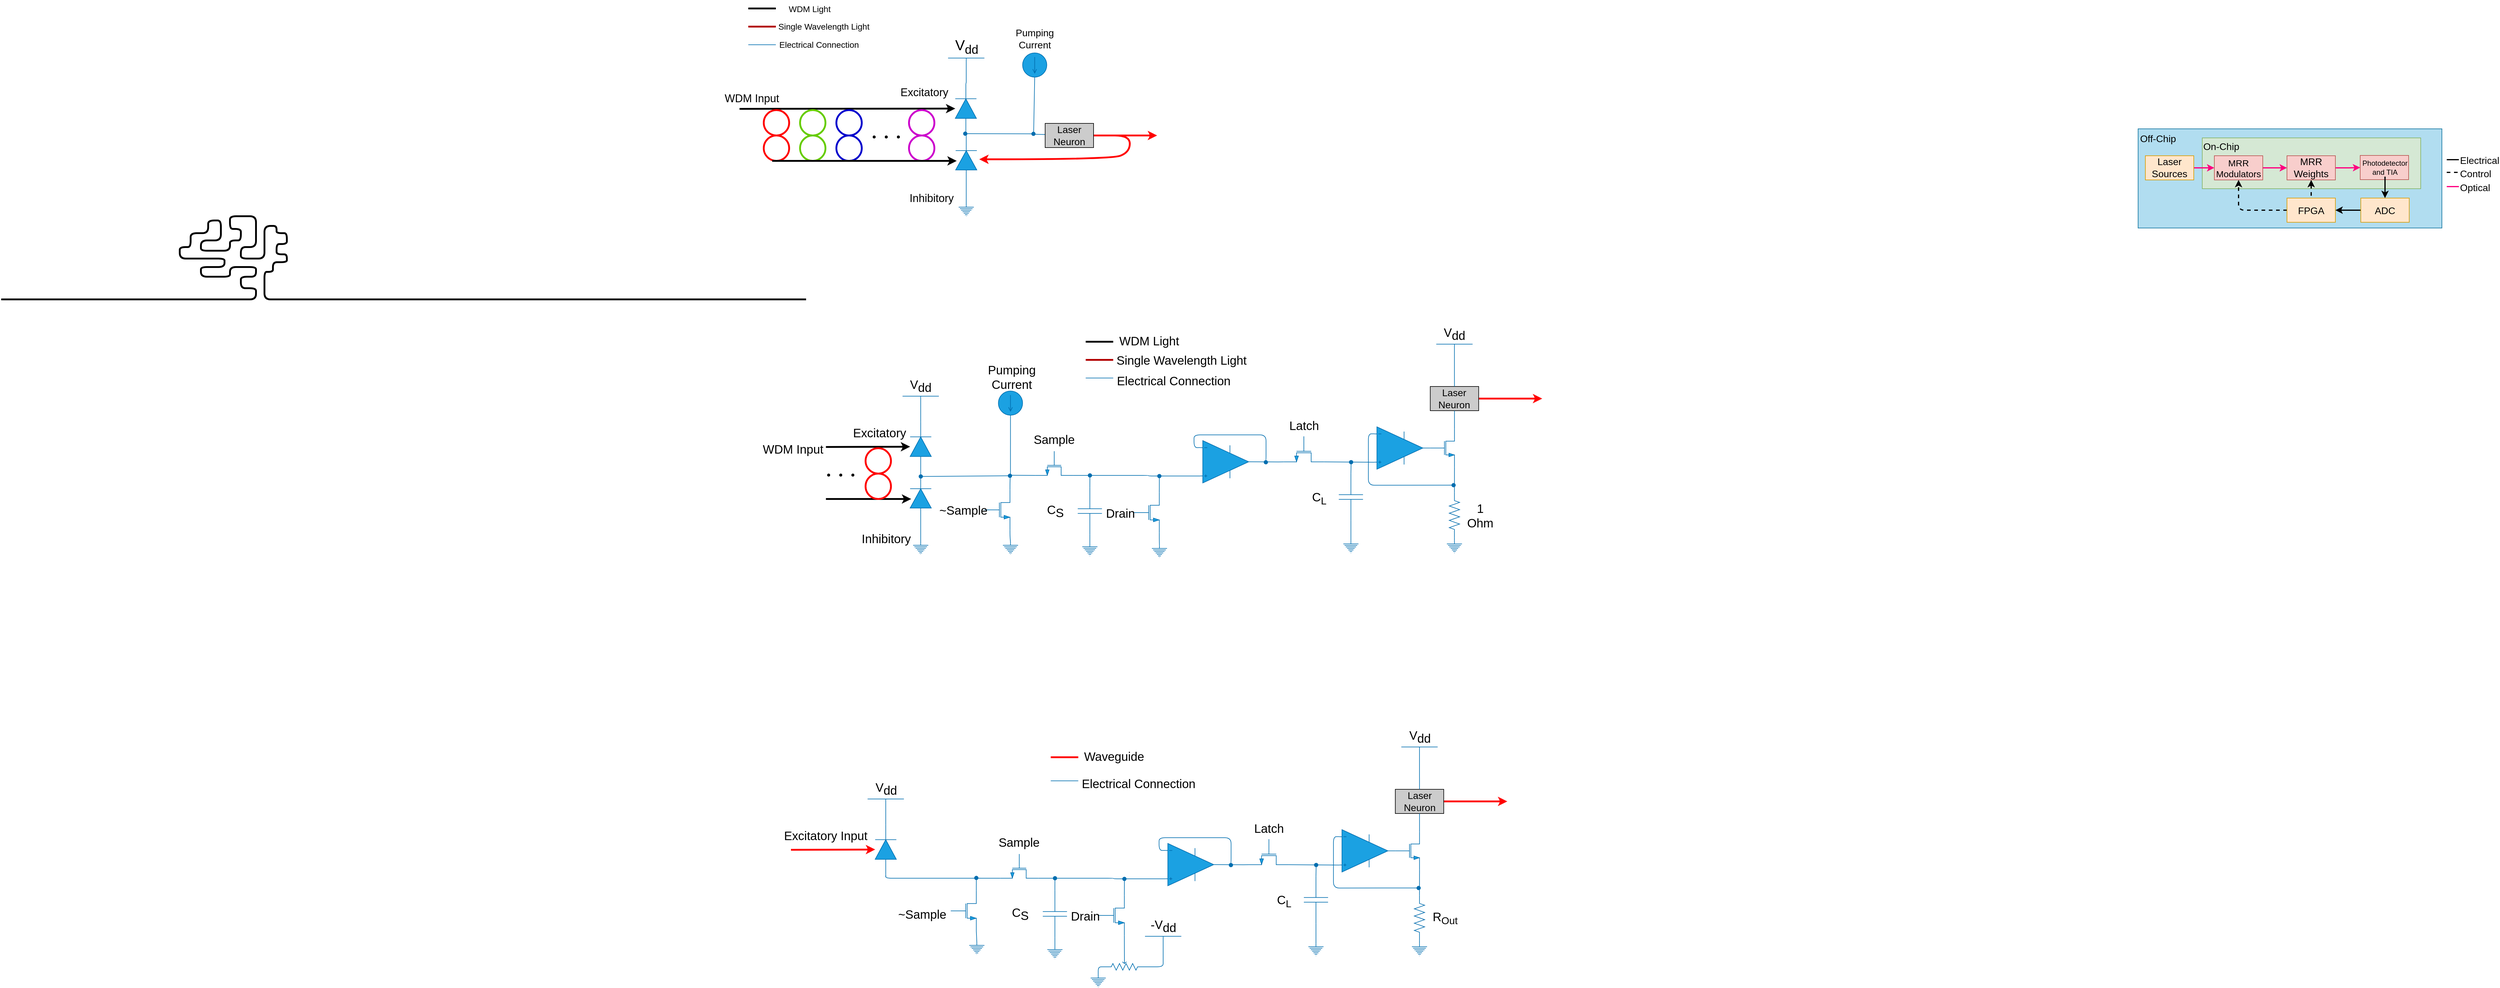<mxfile>
    <diagram id="06IbtNXLgIfeKJk-ymKH" name="Page-1">
        <mxGraphModel dx="2283" dy="391" grid="0" gridSize="10" guides="1" tooltips="1" connect="1" arrows="1" fold="1" page="0" pageScale="1" pageWidth="850" pageHeight="1100" background="#FFFFFF" math="0" shadow="0">
            <root>
                <mxCell id="0"/>
                <mxCell id="1" parent="0"/>
                <mxCell id="87" value="" style="rounded=0;whiteSpace=wrap;html=1;fillColor=#b1ddf0;strokeColor=#10739e;fontSize=16;" parent="1" vertex="1">
                    <mxGeometry x="2291" y="221" width="502" height="164" as="geometry"/>
                </mxCell>
                <mxCell id="89" value="" style="rounded=0;whiteSpace=wrap;html=1;fillColor=#d5e8d4;strokeColor=#82b366;fontSize=16;" parent="1" vertex="1">
                    <mxGeometry x="2397" y="236" width="361" height="84" as="geometry"/>
                </mxCell>
                <mxCell id="104" value="" style="rounded=0;whiteSpace=wrap;html=1;fillColor=#f8cecc;strokeColor=#b85450;fontSize=16;" parent="1" vertex="1">
                    <mxGeometry x="2658" y="265" width="80" height="40" as="geometry"/>
                </mxCell>
                <mxCell id="107" value="&lt;font style=&quot;font-size: 12px;&quot;&gt;Photodetector and TIA&lt;/font&gt;" style="text;html=1;strokeColor=none;fillColor=none;align=center;verticalAlign=middle;whiteSpace=wrap;rounded=0;fontColor=#000000;fontSize=12;" parent="1" vertex="1">
                    <mxGeometry x="2669" y="270" width="60" height="30" as="geometry"/>
                </mxCell>
                <mxCell id="50" value="" style="pointerEvents=1;fillColor=#1ba1e2;verticalLabelPosition=bottom;shadow=0;dashed=0;align=center;html=1;verticalAlign=top;shape=mxgraph.electrical.diodes.diode;rotation=-90;fontColor=#000000;strokeColor=#006EAF;" parent="1" vertex="1">
                    <mxGeometry x="314.62" y="255.5" width="80" height="35" as="geometry"/>
                </mxCell>
                <mxCell id="51" style="edgeStyle=none;html=1;startArrow=classic;startFill=1;endArrow=none;endFill=0;strokeWidth=3;fontColor=#000000;strokeColor=#000000;" parent="1" source="53" edge="1">
                    <mxGeometry relative="1" as="geometry">
                        <mxPoint x="-20" y="188" as="targetPoint"/>
                    </mxGeometry>
                </mxCell>
                <mxCell id="52" style="edgeStyle=none;curved=1;html=1;exitX=0;exitY=0.5;exitDx=0;exitDy=0;exitPerimeter=0;entryX=1;entryY=0.5;entryDx=0;entryDy=0;entryPerimeter=0;startArrow=none;startFill=0;endArrow=none;endFill=0;strokeWidth=1;fillColor=#1ba1e2;strokeColor=#006EAF;fontColor=#000000;" parent="1" source="53" target="50" edge="1">
                    <mxGeometry relative="1" as="geometry"/>
                </mxCell>
                <mxCell id="53" value="" style="pointerEvents=1;fillColor=#1BA1E2;verticalLabelPosition=bottom;shadow=0;dashed=0;align=center;html=1;verticalAlign=top;shape=mxgraph.electrical.diodes.diode;rotation=-90;fontColor=#000000;strokeColor=#006EAF;" parent="1" vertex="1">
                    <mxGeometry x="313.37" y="170" width="81.25" height="35" as="geometry"/>
                </mxCell>
                <mxCell id="54" value="" style="ellipse;whiteSpace=wrap;html=1;aspect=fixed;strokeColor=#FF0000;strokeWidth=3;fontColor=#000000;fillColor=#FFFFFF;" parent="1" vertex="1">
                    <mxGeometry x="20" y="190" width="42" height="42" as="geometry"/>
                </mxCell>
                <mxCell id="55" value="" style="ellipse;whiteSpace=wrap;html=1;aspect=fixed;strokeColor=#FF0000;strokeWidth=3;fontColor=#000000;fillColor=#FFFFFF;" parent="1" vertex="1">
                    <mxGeometry x="20" y="232" width="42" height="42" as="geometry"/>
                </mxCell>
                <mxCell id="56" value="" style="ellipse;whiteSpace=wrap;html=1;aspect=fixed;strokeColor=#66CC00;strokeWidth=3;fontColor=#000000;fillColor=#FFFFFF;" parent="1" vertex="1">
                    <mxGeometry x="80" y="190" width="42" height="42" as="geometry"/>
                </mxCell>
                <mxCell id="57" value="" style="ellipse;whiteSpace=wrap;html=1;aspect=fixed;strokeColor=#66CC00;strokeWidth=3;fontColor=#000000;fillColor=#FFFFFF;" parent="1" vertex="1">
                    <mxGeometry x="80" y="232" width="42" height="42" as="geometry"/>
                </mxCell>
                <mxCell id="58" value="" style="ellipse;whiteSpace=wrap;html=1;aspect=fixed;strokeColor=#0000CC;strokeWidth=3;fontColor=#000000;fillColor=#FFFFFF;" parent="1" vertex="1">
                    <mxGeometry x="140" y="190" width="42" height="42" as="geometry"/>
                </mxCell>
                <mxCell id="59" value="" style="ellipse;whiteSpace=wrap;html=1;aspect=fixed;strokeColor=#0000CC;strokeWidth=3;fontColor=#000000;fillColor=#FFFFFF;" parent="1" vertex="1">
                    <mxGeometry x="140" y="232" width="42" height="42" as="geometry"/>
                </mxCell>
                <mxCell id="60" value="" style="ellipse;whiteSpace=wrap;html=1;aspect=fixed;strokeColor=#CC00CC;strokeWidth=3;fontColor=#000000;fillColor=#FFFFFF;" parent="1" vertex="1">
                    <mxGeometry x="260" y="190" width="42" height="42" as="geometry"/>
                </mxCell>
                <mxCell id="61" value="" style="ellipse;whiteSpace=wrap;html=1;aspect=fixed;strokeColor=#CC00CC;strokeWidth=3;fontColor=#000000;fillColor=#FFFFFF;" parent="1" vertex="1">
                    <mxGeometry x="260" y="232" width="42" height="42" as="geometry"/>
                </mxCell>
                <mxCell id="62" value="" style="ellipse;whiteSpace=wrap;html=1;aspect=fixed;strokeColor=none;strokeWidth=3;fillColor=#000000;fontColor=#000000;" parent="1" vertex="1">
                    <mxGeometry x="200" y="232" width="5" height="5" as="geometry"/>
                </mxCell>
                <mxCell id="63" value="" style="ellipse;whiteSpace=wrap;html=1;aspect=fixed;strokeColor=none;strokeWidth=3;fillColor=#000000;fontColor=#000000;" parent="1" vertex="1">
                    <mxGeometry x="220" y="232" width="5" height="5" as="geometry"/>
                </mxCell>
                <mxCell id="64" value="" style="ellipse;whiteSpace=wrap;html=1;aspect=fixed;strokeColor=none;strokeWidth=3;fillColor=#000000;fontColor=#000000;" parent="1" vertex="1">
                    <mxGeometry x="240" y="232" width="5" height="5" as="geometry"/>
                </mxCell>
                <mxCell id="65" style="edgeStyle=none;curved=1;html=1;exitX=0.5;exitY=0;exitDx=0;exitDy=0;exitPerimeter=0;entryX=1;entryY=0.5;entryDx=0;entryDy=0;entryPerimeter=0;startArrow=none;startFill=0;endArrow=none;endFill=0;strokeWidth=1;fillColor=#1ba1e2;strokeColor=#006EAF;fontColor=#000000;" parent="1" source="66" target="53" edge="1">
                    <mxGeometry relative="1" as="geometry"/>
                </mxCell>
                <mxCell id="66" value="V&lt;sub&gt;dd&lt;/sub&gt;" style="verticalLabelPosition=top;verticalAlign=bottom;shape=mxgraph.electrical.signal_sources.vdd;shadow=0;dashed=0;align=center;strokeWidth=1;fontSize=24;html=1;flipV=1;fillColor=#1ba1e2;fontColor=#000000;strokeColor=#006EAF;" parent="1" vertex="1">
                    <mxGeometry x="324.62" y="104" width="60" height="40" as="geometry"/>
                </mxCell>
                <mxCell id="67" style="edgeStyle=none;curved=1;html=1;exitX=0.5;exitY=0;exitDx=0;exitDy=0;exitPerimeter=0;entryX=0;entryY=0.5;entryDx=0;entryDy=0;entryPerimeter=0;startArrow=none;startFill=0;endArrow=none;endFill=0;strokeWidth=1;fillColor=#1ba1e2;strokeColor=#006EAF;fontColor=#000000;" parent="1" source="68" target="50" edge="1">
                    <mxGeometry relative="1" as="geometry"/>
                </mxCell>
                <mxCell id="68" value="" style="pointerEvents=1;verticalLabelPosition=bottom;shadow=0;dashed=0;align=center;html=1;verticalAlign=top;shape=mxgraph.electrical.signal_sources.protective_earth;strokeColor=#006EAF;strokeWidth=1;fillColor=#1ba1e2;fontColor=#000000;" parent="1" vertex="1">
                    <mxGeometry x="342.12" y="345.5" width="25" height="20" as="geometry"/>
                </mxCell>
                <mxCell id="69" style="edgeStyle=none;curved=1;html=1;exitX=0.5;exitY=1;exitDx=0;exitDy=0;exitPerimeter=0;entryX=1.003;entryY=-4.4;entryDx=0;entryDy=0;entryPerimeter=0;fontSize=16;startArrow=none;startFill=0;endArrow=none;endFill=0;strokeWidth=1;fillColor=#1ba1e2;strokeColor=#006EAF;fontColor=#000000;" parent="1" source="70" target="74" edge="1">
                    <mxGeometry relative="1" as="geometry"/>
                </mxCell>
                <mxCell id="70" value="" style="pointerEvents=1;verticalLabelPosition=bottom;shadow=0;dashed=0;align=center;html=1;verticalAlign=top;shape=mxgraph.electrical.signal_sources.source;aspect=fixed;points=[[0.5,0,0],[1,0.5,0],[0.5,1,0],[0,0.5,0]];elSignalType=dc2;strokeColor=#006EAF;strokeWidth=1;fillColor=#1ba1e2;fontColor=#000000;" parent="1" vertex="1">
                    <mxGeometry x="447.74" y="95.5" width="40" height="40" as="geometry"/>
                </mxCell>
                <mxCell id="71" style="edgeStyle=none;curved=1;html=1;startArrow=none;startFill=0;endArrow=classic;endFill=1;strokeWidth=3;fillColor=#e51400;strokeColor=#FF0000;fontColor=#000000;" parent="1" source="73" edge="1">
                    <mxGeometry relative="1" as="geometry">
                        <mxPoint x="670" y="232.0" as="targetPoint"/>
                        <Array as="points"/>
                    </mxGeometry>
                </mxCell>
                <mxCell id="72" style="edgeStyle=none;curved=1;html=1;exitX=-0.002;exitY=0.46;exitDx=0;exitDy=0;fontSize=16;startArrow=none;startFill=0;endArrow=none;endFill=0;strokeWidth=1;exitPerimeter=0;fillColor=#1ba1e2;strokeColor=#006EAF;fontColor=#000000;" parent="1" source="73" edge="1">
                    <mxGeometry relative="1" as="geometry">
                        <mxPoint x="465" y="230" as="targetPoint"/>
                    </mxGeometry>
                </mxCell>
                <mxCell id="73" value="&lt;font style=&quot;font-size: 16px&quot;&gt;Laser Neuron&lt;/font&gt;" style="rounded=0;whiteSpace=wrap;html=1;strokeColor=#000000;strokeWidth=1;fillColor=#CCCCCC;fontColor=#000000;" parent="1" vertex="1">
                    <mxGeometry x="485" y="212" width="80" height="40" as="geometry"/>
                </mxCell>
                <mxCell id="74" value="" style="endArrow=oval;html=1;strokeWidth=1;curved=1;entryX=-0.4;entryY=0.803;entryDx=0;entryDy=0;entryPerimeter=0;fillColor=#1ba1e2;strokeColor=#006EAF;startArrow=oval;startFill=1;endFill=1;fontColor=#000000;" parent="1" edge="1">
                    <mxGeometry width="50" height="50" relative="1" as="geometry">
                        <mxPoint x="353" y="229.0" as="sourcePoint"/>
                        <mxPoint x="465.667" y="229.3" as="targetPoint"/>
                    </mxGeometry>
                </mxCell>
                <mxCell id="75" value="&lt;font style=&quot;font-size: 18px&quot;&gt;WDM Input&lt;/font&gt;" style="text;html=1;align=center;verticalAlign=middle;resizable=0;points=[];autosize=1;strokeColor=none;fillColor=none;fontColor=#000000;" parent="1" vertex="1">
                    <mxGeometry x="-50" y="161" width="100" height="19" as="geometry"/>
                </mxCell>
                <mxCell id="76" value="&lt;font style=&quot;font-size: 18px&quot;&gt;Excitatory&lt;/font&gt;" style="text;html=1;align=center;verticalAlign=middle;resizable=0;points=[];autosize=1;strokeColor=none;fillColor=none;fontColor=#000000;" parent="1" vertex="1">
                    <mxGeometry x="240" y="151" width="89" height="19" as="geometry"/>
                </mxCell>
                <mxCell id="77" value="&lt;font style=&quot;font-size: 18px&quot;&gt;Inhibitory&lt;/font&gt;" style="text;html=1;align=center;verticalAlign=middle;resizable=0;points=[];autosize=1;strokeColor=none;fillColor=none;fontColor=#000000;" parent="1" vertex="1">
                    <mxGeometry x="255.88" y="326" width="83" height="19" as="geometry"/>
                </mxCell>
                <mxCell id="78" value="&lt;font style=&quot;font-size: 16px&quot;&gt;Pumping Current&lt;/font&gt;" style="text;html=1;strokeColor=none;fillColor=none;align=center;verticalAlign=middle;whiteSpace=wrap;rounded=0;fontColor=#000000;" parent="1" vertex="1">
                    <mxGeometry x="437.74" y="56.5" width="60" height="30" as="geometry"/>
                </mxCell>
                <mxCell id="79" value="" style="endArrow=none;html=1;strokeWidth=3;curved=1;fontColor=#000000;strokeColor=#000000;" parent="1" edge="1">
                    <mxGeometry width="50" height="50" relative="1" as="geometry">
                        <mxPoint x="-5.5" y="22.0" as="sourcePoint"/>
                        <mxPoint x="40" y="22.0" as="targetPoint"/>
                    </mxGeometry>
                </mxCell>
                <mxCell id="80" value="" style="endArrow=none;html=1;strokeWidth=1;curved=1;fillColor=#1ba1e2;strokeColor=#006EAF;fontColor=#000000;" parent="1" edge="1">
                    <mxGeometry width="50" height="50" relative="1" as="geometry">
                        <mxPoint x="-5.5" y="82.0" as="sourcePoint"/>
                        <mxPoint x="40" y="82.0" as="targetPoint"/>
                    </mxGeometry>
                </mxCell>
                <mxCell id="81" value="" style="endArrow=none;html=1;strokeWidth=3;curved=1;fillColor=#e51400;strokeColor=#B20000;fontColor=#000000;" parent="1" edge="1">
                    <mxGeometry width="50" height="50" relative="1" as="geometry">
                        <mxPoint x="-5.5" y="52.0" as="sourcePoint"/>
                        <mxPoint x="40" y="52.0" as="targetPoint"/>
                    </mxGeometry>
                </mxCell>
                <mxCell id="82" value="&lt;font style=&quot;font-size: 14px&quot;&gt;WDM Light&lt;/font&gt;" style="text;html=1;strokeColor=none;fillColor=none;align=center;verticalAlign=middle;whiteSpace=wrap;rounded=0;fontColor=#000000;" parent="1" vertex="1">
                    <mxGeometry x="49" y="8" width="94" height="30" as="geometry"/>
                </mxCell>
                <mxCell id="83" value="&lt;font style=&quot;font-size: 14px&quot;&gt;Single Wavelength Light&lt;/font&gt;" style="text;html=1;align=center;verticalAlign=middle;resizable=0;points=[];autosize=1;strokeColor=none;fillColor=none;fontColor=#000000;" parent="1" vertex="1">
                    <mxGeometry x="39" y="43" width="160" height="18" as="geometry"/>
                </mxCell>
                <mxCell id="84" value="&lt;font style=&quot;font-size: 14px&quot;&gt;Electrical Connection&lt;/font&gt;" style="text;html=1;align=center;verticalAlign=middle;resizable=0;points=[];autosize=1;strokeColor=none;fillColor=none;fontColor=#000000;" parent="1" vertex="1">
                    <mxGeometry x="40" y="73" width="141" height="18" as="geometry"/>
                </mxCell>
                <mxCell id="85" value="" style="endArrow=classic;html=1;fontSize=16;strokeWidth=3;curved=1;entryX=0.52;entryY=1.115;entryDx=0;entryDy=0;entryPerimeter=0;exitX=0.337;exitY=-0.1;exitDx=0;exitDy=0;exitPerimeter=0;strokeColor=#FF0000;fontColor=#000000;" parent="1" source="71" target="50" edge="1">
                    <mxGeometry width="50" height="50" relative="1" as="geometry">
                        <mxPoint x="606.74" y="234.5" as="sourcePoint"/>
                        <mxPoint x="463.74" y="241.5" as="targetPoint"/>
                        <Array as="points">
                            <mxPoint x="625" y="232"/>
                            <mxPoint x="624.74" y="259.5"/>
                            <mxPoint x="593.74" y="271.5"/>
                        </Array>
                    </mxGeometry>
                </mxCell>
                <mxCell id="86" style="edgeStyle=none;html=1;startArrow=classic;startFill=1;endArrow=none;endFill=0;strokeWidth=3;fontColor=#000000;strokeColor=#000000;" parent="1" edge="1">
                    <mxGeometry relative="1" as="geometry">
                        <mxPoint x="34" y="274.0" as="targetPoint"/>
                        <mxPoint x="338.885" y="274.003" as="sourcePoint"/>
                    </mxGeometry>
                </mxCell>
                <mxCell id="88" value="Off-Chip" style="text;html=1;align=center;verticalAlign=middle;whiteSpace=wrap;rounded=0;fontColor=#000000;fontSize=16;" parent="1" vertex="1">
                    <mxGeometry x="2291" y="222" width="66" height="30" as="geometry"/>
                </mxCell>
                <mxCell id="90" value="On-Chip" style="text;html=1;strokeColor=none;fillColor=none;align=center;verticalAlign=middle;whiteSpace=wrap;rounded=0;fontColor=#000000;fontSize=16;" parent="1" vertex="1">
                    <mxGeometry x="2397" y="235" width="63" height="30" as="geometry"/>
                </mxCell>
                <mxCell id="111" style="edgeStyle=orthogonalEdgeStyle;html=1;exitX=1;exitY=0.5;exitDx=0;exitDy=0;entryX=0;entryY=0.5;entryDx=0;entryDy=0;fontSize=16;fontColor=#000000;strokeColor=#FF0080;strokeWidth=2;" parent="1" source="91" target="101" edge="1">
                    <mxGeometry relative="1" as="geometry"/>
                </mxCell>
                <mxCell id="91" value="" style="rounded=0;whiteSpace=wrap;html=1;fillColor=#ffe6cc;strokeColor=#d79b00;fontSize=16;" parent="1" vertex="1">
                    <mxGeometry x="2303" y="265.5" width="80" height="40" as="geometry"/>
                </mxCell>
                <mxCell id="92" value="Laser Sources" style="text;html=1;strokeColor=none;fillColor=none;align=center;verticalAlign=middle;whiteSpace=wrap;rounded=0;fontColor=#000000;fontSize=16;" parent="1" vertex="1">
                    <mxGeometry x="2313" y="265.5" width="60" height="39" as="geometry"/>
                </mxCell>
                <mxCell id="109" style="edgeStyle=orthogonalEdgeStyle;html=1;exitX=0;exitY=0.5;exitDx=0;exitDy=0;dashed=1;fontSize=16;fontColor=#000000;strokeColor=#000000;strokeWidth=2;entryX=0.5;entryY=1;entryDx=0;entryDy=0;" parent="1" source="93" target="101" edge="1">
                    <mxGeometry relative="1" as="geometry">
                        <mxPoint x="2463" y="313" as="targetPoint"/>
                    </mxGeometry>
                </mxCell>
                <mxCell id="110" style="edgeStyle=orthogonalEdgeStyle;html=1;exitX=0.5;exitY=0;exitDx=0;exitDy=0;entryX=0.5;entryY=1;entryDx=0;entryDy=0;dashed=1;fontSize=16;fontColor=#000000;strokeColor=#000000;strokeWidth=2;" parent="1" source="93" target="102" edge="1">
                    <mxGeometry relative="1" as="geometry">
                        <Array as="points">
                            <mxPoint x="2577" y="342"/>
                            <mxPoint x="2577" y="342"/>
                        </Array>
                    </mxGeometry>
                </mxCell>
                <mxCell id="93" value="" style="rounded=0;whiteSpace=wrap;html=1;fillColor=#ffe6cc;strokeColor=#d79b00;fontSize=16;" parent="1" vertex="1">
                    <mxGeometry x="2537" y="335.5" width="80" height="40" as="geometry"/>
                </mxCell>
                <mxCell id="94" value="FPGA" style="text;html=1;strokeColor=none;fillColor=none;align=center;verticalAlign=middle;whiteSpace=wrap;rounded=0;fontColor=#000000;fontSize=16;" parent="1" vertex="1">
                    <mxGeometry x="2547" y="340.5" width="60" height="30" as="geometry"/>
                </mxCell>
                <mxCell id="117" style="edgeStyle=orthogonalEdgeStyle;html=1;exitX=0;exitY=0.5;exitDx=0;exitDy=0;entryX=1;entryY=0.5;entryDx=0;entryDy=0;fontSize=16;fontColor=#000000;strokeColor=#000000;strokeWidth=2;" parent="1" source="95" target="93" edge="1">
                    <mxGeometry relative="1" as="geometry"/>
                </mxCell>
                <mxCell id="95" value="" style="rounded=0;whiteSpace=wrap;html=1;fillColor=#ffe6cc;strokeColor=#d79b00;fontSize=16;" parent="1" vertex="1">
                    <mxGeometry x="2659" y="335.5" width="80" height="40" as="geometry"/>
                </mxCell>
                <mxCell id="99" value="ADC" style="text;html=1;strokeColor=none;fillColor=none;align=center;verticalAlign=middle;whiteSpace=wrap;rounded=0;fontColor=#000000;fontSize=16;" parent="1" vertex="1">
                    <mxGeometry x="2669" y="340.5" width="60" height="30" as="geometry"/>
                </mxCell>
                <mxCell id="113" style="edgeStyle=orthogonalEdgeStyle;html=1;exitX=1;exitY=0.5;exitDx=0;exitDy=0;entryX=0;entryY=0.5;entryDx=0;entryDy=0;fontSize=16;fontColor=#000000;strokeColor=#FF0080;strokeWidth=2;" parent="1" source="101" target="102" edge="1">
                    <mxGeometry relative="1" as="geometry"/>
                </mxCell>
                <mxCell id="101" value="" style="rounded=0;whiteSpace=wrap;html=1;fillColor=#f8cecc;strokeColor=#b85450;fontSize=16;" parent="1" vertex="1">
                    <mxGeometry x="2417" y="265.5" width="80" height="40" as="geometry"/>
                </mxCell>
                <mxCell id="114" style="edgeStyle=orthogonalEdgeStyle;html=1;exitX=1;exitY=0.5;exitDx=0;exitDy=0;entryX=0;entryY=0.5;entryDx=0;entryDy=0;fontSize=16;fontColor=#000000;strokeColor=#FF0080;strokeWidth=2;" parent="1" source="102" target="104" edge="1">
                    <mxGeometry relative="1" as="geometry"/>
                </mxCell>
                <mxCell id="102" value="" style="rounded=0;whiteSpace=wrap;html=1;fillColor=#f8cecc;strokeColor=#b85450;fontSize=16;" parent="1" vertex="1">
                    <mxGeometry x="2537" y="265.5" width="80" height="40" as="geometry"/>
                </mxCell>
                <mxCell id="115" style="edgeStyle=orthogonalEdgeStyle;html=1;exitX=0.5;exitY=1;exitDx=0;exitDy=0;entryX=0.5;entryY=0;entryDx=0;entryDy=0;fontSize=16;fontColor=#000000;strokeColor=#000000;strokeWidth=2;" parent="1" source="107" target="95" edge="1">
                    <mxGeometry relative="1" as="geometry"/>
                </mxCell>
                <mxCell id="105" value="MRR Modulators" style="text;html=1;strokeColor=none;fillColor=none;align=center;verticalAlign=middle;whiteSpace=wrap;rounded=0;fontColor=#000000;fontSize=15;" parent="1" vertex="1">
                    <mxGeometry x="2427" y="270.5" width="60" height="30" as="geometry"/>
                </mxCell>
                <mxCell id="106" value="MRR Weights" style="text;html=1;strokeColor=none;fillColor=none;align=center;verticalAlign=middle;whiteSpace=wrap;rounded=0;fontColor=#000000;fontSize=16;" parent="1" vertex="1">
                    <mxGeometry x="2547" y="270" width="60" height="30" as="geometry"/>
                </mxCell>
                <mxCell id="118" value="" style="endArrow=none;html=1;fontSize=16;fontColor=#000000;strokeColor=#000000;strokeWidth=2;" parent="1" edge="1">
                    <mxGeometry width="50" height="50" relative="1" as="geometry">
                        <mxPoint x="2801" y="272" as="sourcePoint"/>
                        <mxPoint x="2821" y="272" as="targetPoint"/>
                    </mxGeometry>
                </mxCell>
                <mxCell id="119" value="" style="endArrow=none;html=1;fontSize=16;fontColor=#000000;strokeColor=#000000;strokeWidth=2;dashed=1;" parent="1" edge="1">
                    <mxGeometry width="50" height="50" relative="1" as="geometry">
                        <mxPoint x="2801" y="293" as="sourcePoint"/>
                        <mxPoint x="2821" y="293" as="targetPoint"/>
                        <Array as="points">
                            <mxPoint x="2811" y="293"/>
                        </Array>
                    </mxGeometry>
                </mxCell>
                <mxCell id="120" value="" style="endArrow=none;html=1;fontSize=16;fontColor=#000000;strokeColor=#FF0080;strokeWidth=2;" parent="1" edge="1">
                    <mxGeometry width="50" height="50" relative="1" as="geometry">
                        <mxPoint x="2801" y="316.5" as="sourcePoint"/>
                        <mxPoint x="2821" y="316.5" as="targetPoint"/>
                    </mxGeometry>
                </mxCell>
                <mxCell id="121" value="Electrical" style="text;html=1;strokeColor=none;fillColor=none;align=left;verticalAlign=middle;whiteSpace=wrap;rounded=0;fontSize=16;fontColor=#000000;" parent="1" vertex="1">
                    <mxGeometry x="2821" y="267" width="60" height="12" as="geometry"/>
                </mxCell>
                <mxCell id="122" value="Control" style="text;html=1;strokeColor=none;fillColor=none;align=left;verticalAlign=middle;whiteSpace=wrap;rounded=0;fontSize=16;fontColor=#000000;" parent="1" vertex="1">
                    <mxGeometry x="2821" y="287" width="60" height="15" as="geometry"/>
                </mxCell>
                <mxCell id="123" value="Optical" style="text;html=1;strokeColor=none;fillColor=none;align=left;verticalAlign=middle;whiteSpace=wrap;rounded=0;fontSize=16;fontColor=#000000;" parent="1" vertex="1">
                    <mxGeometry x="2821" y="310" width="60" height="16" as="geometry"/>
                </mxCell>
                <mxCell id="184" style="edgeStyle=orthogonalEdgeStyle;html=1;exitX=0;exitY=0.835;exitDx=0;exitDy=0;exitPerimeter=0;entryX=1;entryY=0;entryDx=0;entryDy=0;entryPerimeter=0;fontSize=20;fontColor=#000000;endArrow=none;endFill=0;strokeColor=#006EAF;strokeWidth=1;" parent="1" source="124" target="167" edge="1">
                    <mxGeometry relative="1" as="geometry">
                        <Array as="points">
                            <mxPoint x="656" y="794"/>
                        </Array>
                    </mxGeometry>
                </mxCell>
                <mxCell id="200" style="edgeStyle=orthogonalEdgeStyle;html=1;exitX=0;exitY=0.165;exitDx=0;exitDy=0;exitPerimeter=0;entryX=0.489;entryY=1.575;entryDx=0;entryDy=0;entryPerimeter=0;fontSize=20;fontColor=#000000;endArrow=oval;endFill=1;strokeColor=#006EAF;strokeWidth=1;" parent="1" source="124" target="181" edge="1">
                    <mxGeometry relative="1" as="geometry">
                        <Array as="points">
                            <mxPoint x="731" y="748"/>
                            <mxPoint x="731" y="727"/>
                            <mxPoint x="850" y="727"/>
                            <mxPoint x="850" y="770"/>
                            <mxPoint x="849" y="770"/>
                            <mxPoint x="849" y="775"/>
                            <mxPoint x="850" y="775"/>
                        </Array>
                    </mxGeometry>
                </mxCell>
                <mxCell id="124" value="" style="verticalLabelPosition=bottom;shadow=0;dashed=0;align=center;html=1;verticalAlign=top;shape=mxgraph.electrical.abstract.operational_amp_1;fontSize=20;fontColor=#000000;fillColor=#1BA1E2;strokeColor=#006EAF;" parent="1" vertex="1">
                    <mxGeometry x="741.37" y="736.5" width="80" height="70" as="geometry"/>
                </mxCell>
                <mxCell id="125" value="" style="pointerEvents=1;fillColor=#1ba1e2;verticalLabelPosition=bottom;shadow=0;dashed=0;align=center;html=1;verticalAlign=top;shape=mxgraph.electrical.diodes.diode;rotation=-90;fontColor=#000000;strokeColor=#006EAF;fontSize=20;" parent="1" vertex="1">
                    <mxGeometry x="239.37" y="814.5" width="80" height="35" as="geometry"/>
                </mxCell>
                <mxCell id="126" style="edgeStyle=none;html=1;startArrow=classic;startFill=1;endArrow=none;endFill=0;strokeWidth=3;fontColor=#000000;strokeColor=#000000;fontSize=20;" parent="1" source="128" edge="1">
                    <mxGeometry relative="1" as="geometry">
                        <mxPoint x="122.75" y="747" as="targetPoint"/>
                    </mxGeometry>
                </mxCell>
                <mxCell id="127" style="edgeStyle=none;curved=1;html=1;exitX=0;exitY=0.5;exitDx=0;exitDy=0;exitPerimeter=0;entryX=1;entryY=0.5;entryDx=0;entryDy=0;entryPerimeter=0;startArrow=none;startFill=0;endArrow=none;endFill=0;strokeWidth=1;fillColor=#1ba1e2;strokeColor=#006EAF;fontColor=#000000;fontSize=20;" parent="1" source="128" target="125" edge="1">
                    <mxGeometry relative="1" as="geometry"/>
                </mxCell>
                <mxCell id="128" value="" style="pointerEvents=1;fillColor=#1BA1E2;verticalLabelPosition=bottom;shadow=0;dashed=0;align=center;html=1;verticalAlign=top;shape=mxgraph.electrical.diodes.diode;rotation=-90;fontColor=#000000;strokeColor=#006EAF;fontSize=20;" parent="1" vertex="1">
                    <mxGeometry x="238.75" y="729" width="81.25" height="35" as="geometry"/>
                </mxCell>
                <mxCell id="137" value="" style="ellipse;whiteSpace=wrap;html=1;aspect=fixed;strokeColor=none;strokeWidth=3;fillColor=#000000;fontColor=#000000;fontSize=20;" parent="1" vertex="1">
                    <mxGeometry x="124.75" y="791" width="5" height="5" as="geometry"/>
                </mxCell>
                <mxCell id="138" value="" style="ellipse;whiteSpace=wrap;html=1;aspect=fixed;strokeColor=none;strokeWidth=3;fillColor=#000000;fontColor=#000000;fontSize=20;" parent="1" vertex="1">
                    <mxGeometry x="144.75" y="791" width="5" height="5" as="geometry"/>
                </mxCell>
                <mxCell id="139" value="" style="ellipse;whiteSpace=wrap;html=1;aspect=fixed;strokeColor=none;strokeWidth=3;fillColor=#000000;fontColor=#000000;fontSize=20;" parent="1" vertex="1">
                    <mxGeometry x="164.75" y="791" width="5" height="5" as="geometry"/>
                </mxCell>
                <mxCell id="140" style="edgeStyle=none;curved=1;html=1;exitX=0.5;exitY=0;exitDx=0;exitDy=0;exitPerimeter=0;entryX=1;entryY=0.5;entryDx=0;entryDy=0;entryPerimeter=0;startArrow=none;startFill=0;endArrow=none;endFill=0;strokeWidth=1;fillColor=#1ba1e2;strokeColor=#006EAF;fontColor=#000000;fontSize=20;" parent="1" source="141" target="128" edge="1">
                    <mxGeometry relative="1" as="geometry"/>
                </mxCell>
                <mxCell id="141" value="V&lt;sub style=&quot;font-size: 20px;&quot;&gt;dd&lt;/sub&gt;" style="verticalLabelPosition=top;verticalAlign=bottom;shape=mxgraph.electrical.signal_sources.vdd;shadow=0;dashed=0;align=center;strokeWidth=1;fontSize=20;html=1;flipV=1;fillColor=#1ba1e2;fontColor=#000000;strokeColor=#006EAF;" parent="1" vertex="1">
                    <mxGeometry x="249.37" y="663" width="60" height="40" as="geometry"/>
                </mxCell>
                <mxCell id="142" style="edgeStyle=none;curved=1;html=1;exitX=0.5;exitY=0;exitDx=0;exitDy=0;exitPerimeter=0;entryX=0;entryY=0.5;entryDx=0;entryDy=0;entryPerimeter=0;startArrow=none;startFill=0;endArrow=none;endFill=0;strokeWidth=1;fillColor=#1ba1e2;strokeColor=#006EAF;fontColor=#000000;fontSize=20;" parent="1" source="143" target="125" edge="1">
                    <mxGeometry relative="1" as="geometry"/>
                </mxCell>
                <mxCell id="143" value="" style="pointerEvents=1;verticalLabelPosition=bottom;shadow=0;dashed=0;align=center;html=1;verticalAlign=top;shape=mxgraph.electrical.signal_sources.protective_earth;strokeColor=#006EAF;strokeWidth=1;fillColor=#1ba1e2;fontColor=#000000;fontSize=20;" parent="1" vertex="1">
                    <mxGeometry x="266.87" y="904.5" width="25" height="20" as="geometry"/>
                </mxCell>
                <mxCell id="144" style="edgeStyle=none;curved=1;html=1;exitX=0.5;exitY=1;exitDx=0;exitDy=0;exitPerimeter=0;entryX=0.061;entryY=-1.98;entryDx=0;entryDy=0;entryPerimeter=0;fontSize=20;startArrow=none;startFill=0;endArrow=none;endFill=0;strokeWidth=1;fillColor=#1ba1e2;strokeColor=#006EAF;fontColor=#000000;" parent="1" source="145" target="186" edge="1">
                    <mxGeometry relative="1" as="geometry"/>
                </mxCell>
                <mxCell id="145" value="" style="pointerEvents=1;verticalLabelPosition=bottom;shadow=0;dashed=0;align=center;html=1;verticalAlign=top;shape=mxgraph.electrical.signal_sources.source;aspect=fixed;points=[[0.5,0,0],[1,0.5,0],[0.5,1,0],[0,0.5,0]];elSignalType=dc2;strokeColor=#006EAF;strokeWidth=1;fillColor=#1ba1e2;fontColor=#000000;fontSize=20;" parent="1" vertex="1">
                    <mxGeometry x="407.74" y="654.5" width="40" height="40" as="geometry"/>
                </mxCell>
                <mxCell id="146" style="edgeStyle=none;curved=1;html=1;startArrow=none;startFill=0;endArrow=classic;endFill=1;strokeWidth=3;fillColor=#e51400;strokeColor=#FF0000;fontColor=#000000;fontSize=20;" parent="1" source="148" edge="1">
                    <mxGeometry relative="1" as="geometry">
                        <mxPoint x="1306.37" y="667.0" as="targetPoint"/>
                        <Array as="points"/>
                    </mxGeometry>
                </mxCell>
                <mxCell id="148" value="&lt;font style=&quot;font-size: 16px;&quot;&gt;Laser Neuron&lt;/font&gt;" style="rounded=0;whiteSpace=wrap;html=1;strokeColor=#000000;strokeWidth=1;fillColor=#CCCCCC;fontColor=#000000;fontSize=16;" parent="1" vertex="1">
                    <mxGeometry x="1121.37" y="647" width="80" height="40" as="geometry"/>
                </mxCell>
                <mxCell id="149" value="" style="endArrow=oval;html=1;strokeWidth=1;curved=1;entryX=1.016;entryY=1.663;entryDx=0;entryDy=0;entryPerimeter=0;fillColor=#1ba1e2;strokeColor=#006EAF;startArrow=oval;startFill=1;endFill=1;fontColor=#000000;exitX=0.953;exitY=0.504;exitDx=0;exitDy=0;exitPerimeter=0;fontSize=20;" parent="1" source="125" target="167" edge="1">
                    <mxGeometry width="50" height="50" relative="1" as="geometry">
                        <mxPoint x="315" y="788.0" as="sourcePoint"/>
                        <mxPoint x="427.667" y="788.3" as="targetPoint"/>
                    </mxGeometry>
                </mxCell>
                <mxCell id="150" value="&lt;font style=&quot;font-size: 20px;&quot;&gt;WDM Input&lt;/font&gt;" style="text;html=1;align=center;verticalAlign=middle;resizable=0;points=[];autosize=1;strokeColor=none;fillColor=none;fontColor=#000000;fontSize=20;" parent="1" vertex="1">
                    <mxGeometry x="12.75" y="736" width="110" height="28" as="geometry"/>
                </mxCell>
                <mxCell id="151" value="&lt;font style=&quot;font-size: 20px;&quot;&gt;Excitatory&lt;/font&gt;" style="text;html=1;align=center;verticalAlign=middle;resizable=0;points=[];autosize=1;strokeColor=none;fillColor=none;fontColor=#000000;fontSize=20;" parent="1" vertex="1">
                    <mxGeometry x="161.75" y="709" width="98" height="28" as="geometry"/>
                </mxCell>
                <mxCell id="152" value="&lt;font style=&quot;font-size: 20px;&quot;&gt;Inhibitory&lt;/font&gt;" style="text;html=1;align=center;verticalAlign=middle;resizable=0;points=[];autosize=1;strokeColor=none;fillColor=none;fontColor=#000000;fontSize=20;" parent="1" vertex="1">
                    <mxGeometry x="176.63" y="884" width="91" height="28" as="geometry"/>
                </mxCell>
                <mxCell id="153" value="&lt;font style=&quot;font-size: 20px;&quot;&gt;Pumping Current&lt;/font&gt;" style="text;html=1;strokeColor=none;fillColor=none;align=center;verticalAlign=middle;whiteSpace=wrap;rounded=0;fontColor=#000000;fontSize=20;" parent="1" vertex="1">
                    <mxGeometry x="399.74" y="615.5" width="60" height="30" as="geometry"/>
                </mxCell>
                <mxCell id="154" value="" style="endArrow=none;html=1;strokeWidth=3;curved=1;fontColor=#000000;strokeColor=#000000;fontSize=20;" parent="1" edge="1">
                    <mxGeometry width="50" height="50" relative="1" as="geometry">
                        <mxPoint x="552" y="573.0" as="sourcePoint"/>
                        <mxPoint x="597.5" y="573.0" as="targetPoint"/>
                    </mxGeometry>
                </mxCell>
                <mxCell id="155" value="" style="endArrow=none;html=1;strokeWidth=1;curved=1;fillColor=#1ba1e2;strokeColor=#006EAF;fontColor=#000000;fontSize=20;" parent="1" edge="1">
                    <mxGeometry width="50" height="50" relative="1" as="geometry">
                        <mxPoint x="552" y="633.0" as="sourcePoint"/>
                        <mxPoint x="597.5" y="633.0" as="targetPoint"/>
                    </mxGeometry>
                </mxCell>
                <mxCell id="156" value="" style="endArrow=none;html=1;strokeWidth=3;curved=1;fillColor=#e51400;strokeColor=#B20000;fontColor=#000000;fontSize=20;" parent="1" edge="1">
                    <mxGeometry width="50" height="50" relative="1" as="geometry">
                        <mxPoint x="552" y="603.0" as="sourcePoint"/>
                        <mxPoint x="597.5" y="603.0" as="targetPoint"/>
                    </mxGeometry>
                </mxCell>
                <mxCell id="157" value="&lt;font style=&quot;font-size: 20px;&quot;&gt;WDM Light&lt;/font&gt;" style="text;html=1;strokeColor=none;fillColor=none;align=center;verticalAlign=middle;whiteSpace=wrap;rounded=0;fontColor=#000000;fontSize=20;" parent="1" vertex="1">
                    <mxGeometry x="597.74" y="556" width="118.26" height="30" as="geometry"/>
                </mxCell>
                <mxCell id="158" value="&lt;font style=&quot;font-size: 20px;&quot;&gt;Single Wavelength Light&lt;/font&gt;" style="text;html=1;align=center;verticalAlign=middle;resizable=0;points=[];autosize=1;strokeColor=none;fillColor=none;fontColor=#000000;fontSize=20;" parent="1" vertex="1">
                    <mxGeometry x="597.74" y="589" width="225" height="28" as="geometry"/>
                </mxCell>
                <mxCell id="159" value="&lt;font style=&quot;font-size: 20px;&quot;&gt;Electrical Connection&lt;/font&gt;" style="text;html=1;align=center;verticalAlign=middle;resizable=0;points=[];autosize=1;strokeColor=none;fillColor=none;fontColor=#000000;fontSize=20;" parent="1" vertex="1">
                    <mxGeometry x="597.74" y="623" width="198" height="28" as="geometry"/>
                </mxCell>
                <mxCell id="161" style="edgeStyle=none;html=1;startArrow=classic;startFill=1;endArrow=none;endFill=0;strokeWidth=3;fontColor=#000000;strokeColor=#000000;fontSize=20;" parent="1" edge="1">
                    <mxGeometry relative="1" as="geometry">
                        <mxPoint x="122.75" y="833" as="targetPoint"/>
                        <mxPoint x="263.635" y="833.003" as="sourcePoint"/>
                    </mxGeometry>
                </mxCell>
                <mxCell id="190" style="edgeStyle=orthogonalEdgeStyle;html=1;exitX=1;exitY=0.5;exitDx=0;exitDy=0;exitPerimeter=0;fontSize=20;fontColor=#000000;endArrow=oval;endFill=1;strokeColor=#006EAF;strokeWidth=1;" parent="1" source="162" edge="1">
                    <mxGeometry relative="1" as="geometry">
                        <mxPoint x="559" y="794" as="targetPoint"/>
                    </mxGeometry>
                </mxCell>
                <mxCell id="162" value="" style="pointerEvents=1;verticalLabelPosition=bottom;shadow=0;dashed=0;align=center;html=1;verticalAlign=top;shape=mxgraph.electrical.capacitors.capacitor_1;fontSize=20;fontColor=#000000;strokeColor=#006EAF;fillColor=#1BA1E2;rotation=-90;" parent="1" vertex="1">
                    <mxGeometry x="520" y="833" width="77.74" height="40" as="geometry"/>
                </mxCell>
                <mxCell id="193" style="edgeStyle=orthogonalEdgeStyle;html=1;exitX=0.5;exitY=0;exitDx=0;exitDy=0;exitPerimeter=0;entryX=0;entryY=0.5;entryDx=0;entryDy=0;entryPerimeter=0;fontSize=20;fontColor=#000000;endArrow=none;endFill=0;strokeColor=#006EAF;strokeWidth=1;" parent="1" source="163" target="162" edge="1">
                    <mxGeometry relative="1" as="geometry"/>
                </mxCell>
                <mxCell id="163" value="" style="pointerEvents=1;verticalLabelPosition=bottom;shadow=0;dashed=0;align=center;html=1;verticalAlign=top;shape=mxgraph.electrical.signal_sources.protective_earth;strokeColor=#006EAF;strokeWidth=1;fillColor=#1ba1e2;fontColor=#000000;fontSize=20;" parent="1" vertex="1">
                    <mxGeometry x="546.37" y="907" width="25" height="20" as="geometry"/>
                </mxCell>
                <mxCell id="187" style="edgeStyle=orthogonalEdgeStyle;html=1;exitX=1;exitY=0;exitDx=0;exitDy=0;exitPerimeter=0;entryX=0.052;entryY=5.22;entryDx=0;entryDy=0;entryPerimeter=0;fontSize=20;fontColor=#000000;endArrow=none;endFill=0;strokeColor=#006EAF;strokeWidth=1;" parent="1" source="166" target="186" edge="1">
                    <mxGeometry relative="1" as="geometry"/>
                </mxCell>
                <mxCell id="188" style="edgeStyle=orthogonalEdgeStyle;html=1;exitX=1;exitY=1;exitDx=0;exitDy=0;exitPerimeter=0;entryX=0.5;entryY=0;entryDx=0;entryDy=0;entryPerimeter=0;fontSize=20;fontColor=#000000;endArrow=none;endFill=0;strokeColor=#006EAF;strokeWidth=1;" parent="1" source="166" target="169" edge="1">
                    <mxGeometry relative="1" as="geometry"/>
                </mxCell>
                <mxCell id="166" value="" style="verticalLabelPosition=bottom;shadow=0;dashed=0;align=center;html=1;verticalAlign=top;shape=mxgraph.electrical.transistors.nmos;pointerEvents=1;fontSize=20;fontColor=#000000;strokeColor=#006EAF;fillColor=#1BA1E2;" parent="1" vertex="1">
                    <mxGeometry x="384.62" y="761" width="42.26" height="180" as="geometry"/>
                </mxCell>
                <mxCell id="167" value="" style="verticalLabelPosition=bottom;shadow=0;dashed=0;align=center;html=1;verticalAlign=top;shape=mxgraph.electrical.transistors.nmos;pointerEvents=1;fontSize=20;fontColor=#000000;strokeColor=#006EAF;fillColor=#1BA1E2;rotation=90;" parent="1" vertex="1">
                    <mxGeometry x="480" y="684" width="40" height="180" as="geometry"/>
                </mxCell>
                <mxCell id="192" style="edgeStyle=orthogonalEdgeStyle;html=1;exitX=1;exitY=1;exitDx=0;exitDy=0;exitPerimeter=0;entryX=0.5;entryY=0;entryDx=0;entryDy=0;entryPerimeter=0;fontSize=20;fontColor=#000000;endArrow=none;endFill=0;strokeColor=#006EAF;strokeWidth=1;" parent="1" source="168" target="170" edge="1">
                    <mxGeometry relative="1" as="geometry"/>
                </mxCell>
                <mxCell id="168" value="" style="verticalLabelPosition=bottom;shadow=0;dashed=0;align=center;html=1;verticalAlign=top;shape=mxgraph.electrical.transistors.nmos;pointerEvents=1;fontSize=20;fontColor=#000000;strokeColor=#006EAF;fillColor=#1BA1E2;" parent="1" vertex="1">
                    <mxGeometry x="631.37" y="765.5" width="42.26" height="180" as="geometry"/>
                </mxCell>
                <mxCell id="169" value="" style="pointerEvents=1;verticalLabelPosition=bottom;shadow=0;dashed=0;align=center;html=1;verticalAlign=top;shape=mxgraph.electrical.signal_sources.protective_earth;strokeColor=#006EAF;strokeWidth=1;fillColor=#1ba1e2;fontColor=#000000;fontSize=20;" parent="1" vertex="1">
                    <mxGeometry x="415.24" y="904.5" width="25" height="20" as="geometry"/>
                </mxCell>
                <mxCell id="170" value="" style="pointerEvents=1;verticalLabelPosition=bottom;shadow=0;dashed=0;align=center;html=1;verticalAlign=top;shape=mxgraph.electrical.signal_sources.protective_earth;strokeColor=#006EAF;strokeWidth=1;fillColor=#1ba1e2;fontColor=#000000;fontSize=20;" parent="1" vertex="1">
                    <mxGeometry x="661.37" y="909.75" width="25" height="20" as="geometry"/>
                </mxCell>
                <mxCell id="179" style="edgeStyle=orthogonalEdgeStyle;html=1;exitX=1;exitY=0.5;exitDx=0;exitDy=0;exitPerimeter=0;entryX=0.538;entryY=0.803;entryDx=0;entryDy=0;entryPerimeter=0;fontSize=20;fontColor=#000000;endArrow=oval;endFill=1;strokeColor=#006EAF;strokeWidth=1;" parent="1" source="171" target="178" edge="1">
                    <mxGeometry relative="1" as="geometry"/>
                </mxCell>
                <mxCell id="180" style="edgeStyle=orthogonalEdgeStyle;html=1;exitX=0;exitY=0.5;exitDx=0;exitDy=0;exitPerimeter=0;entryX=0.5;entryY=0;entryDx=0;entryDy=0;entryPerimeter=0;fontSize=20;fontColor=#000000;endArrow=none;endFill=0;strokeColor=#006EAF;strokeWidth=1;" parent="1" source="171" target="172" edge="1">
                    <mxGeometry relative="1" as="geometry"/>
                </mxCell>
                <mxCell id="171" value="" style="pointerEvents=1;verticalLabelPosition=bottom;shadow=0;dashed=0;align=center;html=1;verticalAlign=top;shape=mxgraph.electrical.capacitors.capacitor_1;fontSize=20;fontColor=#000000;strokeColor=#006EAF;fillColor=#1BA1E2;rotation=-90;" parent="1" vertex="1">
                    <mxGeometry x="951.37" y="809.75" width="77.74" height="40" as="geometry"/>
                </mxCell>
                <mxCell id="172" value="" style="pointerEvents=1;verticalLabelPosition=bottom;shadow=0;dashed=0;align=center;html=1;verticalAlign=top;shape=mxgraph.electrical.signal_sources.protective_earth;strokeColor=#006EAF;strokeWidth=1;fillColor=#1ba1e2;fontColor=#000000;fontSize=20;" parent="1" vertex="1">
                    <mxGeometry x="977.74" y="902.25" width="25" height="20" as="geometry"/>
                </mxCell>
                <mxCell id="178" style="edgeStyle=orthogonalEdgeStyle;html=1;exitX=1;exitY=0;exitDx=0;exitDy=0;exitPerimeter=0;entryX=0;entryY=0.835;entryDx=0;entryDy=0;entryPerimeter=0;fontSize=20;fontColor=#000000;endArrow=none;endFill=0;strokeColor=#006EAF;strokeWidth=1;" parent="1" source="173" target="175" edge="1">
                    <mxGeometry relative="1" as="geometry">
                        <Array as="points">
                            <mxPoint x="945.37" y="772.5"/>
                            <mxPoint x="987.37" y="772.5"/>
                        </Array>
                    </mxGeometry>
                </mxCell>
                <mxCell id="181" style="edgeStyle=orthogonalEdgeStyle;html=1;exitX=1;exitY=1;exitDx=0;exitDy=0;exitPerimeter=0;entryX=1;entryY=0.5;entryDx=0;entryDy=0;entryPerimeter=0;fontSize=20;fontColor=#000000;endArrow=none;endFill=0;strokeColor=#006EAF;strokeWidth=1;" parent="1" source="173" target="124" edge="1">
                    <mxGeometry relative="1" as="geometry">
                        <Array as="points">
                            <mxPoint x="861.37" y="771.5"/>
                            <mxPoint x="861.37" y="771.5"/>
                        </Array>
                    </mxGeometry>
                </mxCell>
                <mxCell id="173" value="" style="verticalLabelPosition=bottom;shadow=0;dashed=0;align=center;html=1;verticalAlign=top;shape=mxgraph.electrical.transistors.nmos;pointerEvents=1;fontSize=20;fontColor=#000000;strokeColor=#006EAF;fillColor=#1BA1E2;rotation=90;" parent="1" vertex="1">
                    <mxGeometry x="891.37" y="660.55" width="42.26" height="180" as="geometry"/>
                </mxCell>
                <mxCell id="177" style="html=1;exitX=1;exitY=1;exitDx=0;exitDy=0;exitPerimeter=0;entryX=1;entryY=0.5;entryDx=0;entryDy=0;entryPerimeter=0;fontSize=20;fontColor=#000000;strokeColor=#006EAF;strokeWidth=1;endArrow=none;endFill=0;" parent="1" source="174" target="176" edge="1">
                    <mxGeometry relative="1" as="geometry"/>
                </mxCell>
                <mxCell id="196" style="edgeStyle=orthogonalEdgeStyle;html=1;exitX=1;exitY=0;exitDx=0;exitDy=0;exitPerimeter=0;entryX=0.5;entryY=1;entryDx=0;entryDy=0;fontSize=20;fontColor=#000000;endArrow=none;endFill=0;strokeColor=#006EAF;strokeWidth=1;" parent="1" source="174" target="148" edge="1">
                    <mxGeometry relative="1" as="geometry"/>
                </mxCell>
                <mxCell id="174" value="" style="verticalLabelPosition=bottom;shadow=0;dashed=0;align=center;html=1;verticalAlign=top;shape=mxgraph.electrical.transistors.nmos;pointerEvents=1;fontSize=20;fontColor=#000000;strokeColor=#006EAF;fillColor=#1BA1E2;" parent="1" vertex="1">
                    <mxGeometry x="1121.37" y="696" width="40" height="105.5" as="geometry"/>
                </mxCell>
                <mxCell id="182" style="edgeStyle=orthogonalEdgeStyle;html=1;exitX=0;exitY=0.165;exitDx=0;exitDy=0;exitPerimeter=0;entryX=-2.827;entryY=0.712;entryDx=0;entryDy=0;entryPerimeter=0;fontSize=20;fontColor=#000000;endArrow=oval;endFill=1;strokeColor=#006EAF;strokeWidth=1;" parent="1" source="175" target="177" edge="1">
                    <mxGeometry relative="1" as="geometry"/>
                </mxCell>
                <mxCell id="175" value="" style="verticalLabelPosition=bottom;shadow=0;dashed=0;align=center;html=1;verticalAlign=top;shape=mxgraph.electrical.abstract.operational_amp_1;fontSize=20;fontColor=#000000;fillColor=#1BA1E2;strokeColor=#006EAF;" parent="1" vertex="1">
                    <mxGeometry x="1029.11" y="713.75" width="80" height="70" as="geometry"/>
                </mxCell>
                <mxCell id="176" value="" style="pointerEvents=1;verticalLabelPosition=bottom;shadow=0;dashed=0;align=center;html=1;verticalAlign=top;shape=mxgraph.electrical.resistors.resistor_2;fontSize=20;fontColor=#000000;strokeColor=#006EAF;fillColor=#1BA1E2;rotation=-90;" parent="1" vertex="1">
                    <mxGeometry x="1124.12" y="851" width="74.38" height="17" as="geometry"/>
                </mxCell>
                <mxCell id="183" style="edgeStyle=orthogonalEdgeStyle;html=1;exitX=1;exitY=0.5;exitDx=0;exitDy=0;exitPerimeter=0;entryX=0;entryY=0.5;entryDx=0;entryDy=0;entryPerimeter=0;fontSize=20;fontColor=#000000;endArrow=none;endFill=0;strokeColor=#006EAF;strokeWidth=1;" parent="1" source="175" target="174" edge="1">
                    <mxGeometry relative="1" as="geometry"/>
                </mxCell>
                <mxCell id="186" style="edgeStyle=orthogonalEdgeStyle;html=1;exitX=1;exitY=1;exitDx=0;exitDy=0;exitPerimeter=0;entryX=0.995;entryY=1.693;entryDx=0;entryDy=0;entryPerimeter=0;fontSize=20;fontColor=#000000;endArrow=none;endFill=0;strokeColor=#006EAF;strokeWidth=1;" parent="1" source="167" target="167" edge="1">
                    <mxGeometry relative="1" as="geometry"/>
                </mxCell>
                <mxCell id="191" style="edgeStyle=orthogonalEdgeStyle;html=1;exitX=1;exitY=0;exitDx=0;exitDy=0;exitPerimeter=0;entryX=1.002;entryY=-0.409;entryDx=0;entryDy=0;entryPerimeter=0;fontSize=20;fontColor=#000000;endArrow=oval;endFill=1;strokeColor=#006EAF;strokeWidth=1;" parent="1" source="168" target="168" edge="1">
                    <mxGeometry relative="1" as="geometry"/>
                </mxCell>
                <mxCell id="195" style="edgeStyle=orthogonalEdgeStyle;html=1;exitX=0.5;exitY=0;exitDx=0;exitDy=0;exitPerimeter=0;entryX=0;entryY=0.5;entryDx=0;entryDy=0;entryPerimeter=0;fontSize=20;fontColor=#000000;endArrow=none;endFill=0;strokeColor=#006EAF;strokeWidth=1;" parent="1" source="194" target="176" edge="1">
                    <mxGeometry relative="1" as="geometry"/>
                </mxCell>
                <mxCell id="194" value="" style="pointerEvents=1;verticalLabelPosition=bottom;shadow=0;dashed=0;align=center;html=1;verticalAlign=top;shape=mxgraph.electrical.signal_sources.protective_earth;strokeColor=#006EAF;strokeWidth=1;fillColor=#1ba1e2;fontColor=#000000;fontSize=20;" parent="1" vertex="1">
                    <mxGeometry x="1148.81" y="902.25" width="25" height="20" as="geometry"/>
                </mxCell>
                <mxCell id="199" style="edgeStyle=orthogonalEdgeStyle;html=1;exitX=0.5;exitY=0;exitDx=0;exitDy=0;exitPerimeter=0;entryX=0.5;entryY=0;entryDx=0;entryDy=0;fontSize=20;fontColor=#000000;endArrow=none;endFill=0;strokeColor=#006EAF;strokeWidth=1;" parent="1" source="198" target="148" edge="1">
                    <mxGeometry relative="1" as="geometry"/>
                </mxCell>
                <mxCell id="198" value="V&lt;sub style=&quot;font-size: 20px;&quot;&gt;dd&lt;/sub&gt;" style="verticalLabelPosition=top;verticalAlign=bottom;shape=mxgraph.electrical.signal_sources.vdd;shadow=0;dashed=0;align=center;strokeWidth=1;fontSize=20;html=1;flipV=1;fillColor=#1ba1e2;fontColor=#000000;strokeColor=#006EAF;" parent="1" vertex="1">
                    <mxGeometry x="1131.31" y="577" width="60" height="40" as="geometry"/>
                </mxCell>
                <mxCell id="201" value="&lt;font style=&quot;font-size: 20px;&quot;&gt;Sample&lt;/font&gt;" style="text;html=1;strokeColor=none;fillColor=none;align=center;verticalAlign=middle;whiteSpace=wrap;rounded=0;fontSize=20;fontColor=#000000;" parent="1" vertex="1">
                    <mxGeometry x="470" y="719" width="60" height="30" as="geometry"/>
                </mxCell>
                <mxCell id="202" value="&lt;font style=&quot;font-size: 20px;&quot;&gt;~Sample&lt;/font&gt;" style="text;html=1;strokeColor=none;fillColor=none;align=center;verticalAlign=middle;whiteSpace=wrap;rounded=0;fontSize=20;fontColor=#000000;" parent="1" vertex="1">
                    <mxGeometry x="320" y="836" width="60" height="30" as="geometry"/>
                </mxCell>
                <mxCell id="203" value="Drain" style="text;html=1;strokeColor=none;fillColor=none;align=center;verticalAlign=middle;whiteSpace=wrap;rounded=0;fontSize=20;fontColor=#000000;" parent="1" vertex="1">
                    <mxGeometry x="585.19" y="840.5" width="48.63" height="30" as="geometry"/>
                </mxCell>
                <mxCell id="204" value="Latch" style="text;html=1;strokeColor=none;fillColor=none;align=center;verticalAlign=middle;whiteSpace=wrap;rounded=0;fontSize=20;fontColor=#000000;" parent="1" vertex="1">
                    <mxGeometry x="882.5" y="696" width="60" height="30" as="geometry"/>
                </mxCell>
                <mxCell id="205" value="" style="ellipse;whiteSpace=wrap;html=1;aspect=fixed;strokeColor=#FF0000;strokeWidth=3;fontColor=#000000;fillColor=#FFFFFF;fontSize=20;" parent="1" vertex="1">
                    <mxGeometry x="188.25" y="749" width="42" height="42" as="geometry"/>
                </mxCell>
                <mxCell id="206" value="" style="ellipse;whiteSpace=wrap;html=1;aspect=fixed;strokeColor=#FF0000;strokeWidth=3;fontColor=#000000;fillColor=#FFFFFF;fontSize=20;" parent="1" vertex="1">
                    <mxGeometry x="188.25" y="791" width="42" height="42" as="geometry"/>
                </mxCell>
                <mxCell id="207" value="1 Ohm" style="text;html=1;strokeColor=none;fillColor=none;align=center;verticalAlign=middle;whiteSpace=wrap;rounded=0;fontSize=20;fontColor=#000000;" parent="1" vertex="1">
                    <mxGeometry x="1173.81" y="844.5" width="60" height="30" as="geometry"/>
                </mxCell>
                <mxCell id="208" value="C&lt;sub style=&quot;font-size: 20px;&quot;&gt;S&lt;/sub&gt;" style="text;html=1;strokeColor=none;fillColor=none;align=center;verticalAlign=middle;whiteSpace=wrap;rounded=0;fontSize=20;fontColor=#000000;" parent="1" vertex="1">
                    <mxGeometry x="472" y="838" width="60" height="30" as="geometry"/>
                </mxCell>
                <mxCell id="209" value="C&lt;sub&gt;L&lt;/sub&gt;" style="text;html=1;strokeColor=none;fillColor=none;align=center;verticalAlign=middle;whiteSpace=wrap;rounded=0;fontSize=20;fontColor=#000000;" parent="1" vertex="1">
                    <mxGeometry x="908" y="817" width="60" height="30" as="geometry"/>
                </mxCell>
                <mxCell id="212" style="edgeStyle=orthogonalEdgeStyle;html=1;fontSize=20;fontColor=#000000;endArrow=none;endFill=0;strokeColor=#000000;strokeWidth=3;fillColor=#f5f5f5;" parent="1" edge="1">
                    <mxGeometry relative="1" as="geometry">
                        <mxPoint x="90" y="503" as="targetPoint"/>
                        <mxPoint x="-1240" y="503" as="sourcePoint"/>
                        <Array as="points">
                            <mxPoint x="-819" y="502.5"/>
                            <mxPoint x="-819" y="484.5"/>
                            <mxPoint x="-844" y="484.5"/>
                            <mxPoint x="-844" y="465.5"/>
                            <mxPoint x="-819" y="465.5"/>
                            <mxPoint x="-819" y="449.5"/>
                            <mxPoint x="-862" y="449.5"/>
                            <mxPoint x="-862" y="465.5"/>
                            <mxPoint x="-910" y="465.5"/>
                            <mxPoint x="-910" y="449.5"/>
                            <mxPoint x="-871" y="449.5"/>
                            <mxPoint x="-871" y="435.5"/>
                            <mxPoint x="-945" y="435.5"/>
                            <mxPoint x="-945" y="416.5"/>
                            <mxPoint x="-927" y="416.5"/>
                            <mxPoint x="-927" y="393.5"/>
                            <mxPoint x="-898" y="393.5"/>
                            <mxPoint x="-898" y="372.5"/>
                            <mxPoint x="-877" y="372.5"/>
                            <mxPoint x="-877" y="405.5"/>
                            <mxPoint x="-910" y="405.5"/>
                            <mxPoint x="-910" y="422.5"/>
                            <mxPoint x="-862" y="422.5"/>
                            <mxPoint x="-862" y="405.5"/>
                            <mxPoint x="-844" y="405.5"/>
                            <mxPoint x="-844" y="386.5"/>
                            <mxPoint x="-862" y="386.5"/>
                            <mxPoint x="-862" y="365.5"/>
                            <mxPoint x="-819" y="365.5"/>
                            <mxPoint x="-819" y="416.5"/>
                            <mxPoint x="-844" y="416.5"/>
                            <mxPoint x="-844" y="435.5"/>
                            <mxPoint x="-805" y="435.5"/>
                            <mxPoint x="-805" y="381.5"/>
                            <mxPoint x="-785" y="381.5"/>
                            <mxPoint x="-785" y="393.5"/>
                            <mxPoint x="-768" y="393.5"/>
                            <mxPoint x="-768" y="411.5"/>
                            <mxPoint x="-785" y="411.5"/>
                            <mxPoint x="-785" y="428.5"/>
                            <mxPoint x="-768" y="428.5"/>
                            <mxPoint x="-768" y="441.5"/>
                            <mxPoint x="-791" y="441.5"/>
                            <mxPoint x="-791" y="457.5"/>
                            <mxPoint x="-805" y="457.5"/>
                        </Array>
                    </mxGeometry>
                </mxCell>
                <mxCell id="213" style="edgeStyle=orthogonalEdgeStyle;html=1;exitX=0;exitY=0.835;exitDx=0;exitDy=0;exitPerimeter=0;entryX=1;entryY=0;entryDx=0;entryDy=0;entryPerimeter=0;fontSize=20;fontColor=#000000;endArrow=none;endFill=0;strokeColor=#006EAF;strokeWidth=1;" parent="1" source="215" target="250" edge="1">
                    <mxGeometry relative="1" as="geometry">
                        <Array as="points">
                            <mxPoint x="598.25" y="1460"/>
                        </Array>
                    </mxGeometry>
                </mxCell>
                <mxCell id="214" style="edgeStyle=orthogonalEdgeStyle;html=1;exitX=0;exitY=0.165;exitDx=0;exitDy=0;exitPerimeter=0;entryX=0.489;entryY=1.575;entryDx=0;entryDy=0;entryPerimeter=0;fontSize=20;fontColor=#000000;endArrow=oval;endFill=1;strokeColor=#006EAF;strokeWidth=1;" parent="1" source="215" target="260" edge="1">
                    <mxGeometry relative="1" as="geometry">
                        <Array as="points">
                            <mxPoint x="673.25" y="1414"/>
                            <mxPoint x="673.25" y="1393"/>
                            <mxPoint x="792.25" y="1393"/>
                            <mxPoint x="792.25" y="1436"/>
                            <mxPoint x="791.25" y="1436"/>
                            <mxPoint x="791.25" y="1441"/>
                            <mxPoint x="792.25" y="1441"/>
                        </Array>
                    </mxGeometry>
                </mxCell>
                <mxCell id="215" value="" style="verticalLabelPosition=bottom;shadow=0;dashed=0;align=center;html=1;verticalAlign=top;shape=mxgraph.electrical.abstract.operational_amp_1;fontSize=20;fontColor=#000000;fillColor=#1BA1E2;strokeColor=#006EAF;" parent="1" vertex="1">
                    <mxGeometry x="683.62" y="1402.5" width="80" height="70" as="geometry"/>
                </mxCell>
                <mxCell id="217" style="edgeStyle=none;html=1;startArrow=classic;startFill=1;endArrow=none;endFill=0;strokeWidth=3;fontColor=#000000;strokeColor=#FF0000;fontSize=20;" parent="1" source="219" edge="1">
                    <mxGeometry relative="1" as="geometry">
                        <mxPoint x="65" y="1413" as="targetPoint"/>
                    </mxGeometry>
                </mxCell>
                <mxCell id="218" style="edgeStyle=none;curved=1;html=1;exitX=0;exitY=0.5;exitDx=0;exitDy=0;exitPerimeter=0;entryX=1;entryY=0.5;entryDx=0;entryDy=0;entryPerimeter=0;startArrow=none;startFill=0;endArrow=none;endFill=0;strokeWidth=1;fillColor=#1ba1e2;strokeColor=#006EAF;fontColor=#000000;fontSize=20;" parent="1" source="219" edge="1">
                    <mxGeometry relative="1" as="geometry">
                        <mxPoint x="221.62" y="1458" as="targetPoint"/>
                    </mxGeometry>
                </mxCell>
                <mxCell id="219" value="" style="pointerEvents=1;fillColor=#1BA1E2;verticalLabelPosition=bottom;shadow=0;dashed=0;align=center;html=1;verticalAlign=top;shape=mxgraph.electrical.diodes.diode;rotation=-90;fontColor=#000000;strokeColor=#006EAF;fontSize=20;" parent="1" vertex="1">
                    <mxGeometry x="181" y="1395" width="81.25" height="35" as="geometry"/>
                </mxCell>
                <mxCell id="223" style="edgeStyle=none;curved=1;html=1;exitX=0.5;exitY=0;exitDx=0;exitDy=0;exitPerimeter=0;entryX=1;entryY=0.5;entryDx=0;entryDy=0;entryPerimeter=0;startArrow=none;startFill=0;endArrow=none;endFill=0;strokeWidth=1;fillColor=#1ba1e2;strokeColor=#006EAF;fontColor=#000000;fontSize=20;" parent="1" source="224" target="219" edge="1">
                    <mxGeometry relative="1" as="geometry"/>
                </mxCell>
                <mxCell id="224" value="V&lt;sub style=&quot;font-size: 20px;&quot;&gt;dd&lt;/sub&gt;" style="verticalLabelPosition=top;verticalAlign=bottom;shape=mxgraph.electrical.signal_sources.vdd;shadow=0;dashed=0;align=center;strokeWidth=1;fontSize=20;html=1;flipV=1;fillColor=#1ba1e2;fontColor=#000000;strokeColor=#006EAF;" parent="1" vertex="1">
                    <mxGeometry x="191.62" y="1329" width="60" height="40" as="geometry"/>
                </mxCell>
                <mxCell id="229" style="edgeStyle=none;curved=1;html=1;startArrow=none;startFill=0;endArrow=classic;endFill=1;strokeWidth=3;fillColor=#e51400;strokeColor=#FF0000;fontColor=#000000;fontSize=20;" parent="1" source="230" edge="1">
                    <mxGeometry relative="1" as="geometry">
                        <mxPoint x="1248.62" y="1333" as="targetPoint"/>
                        <Array as="points"/>
                    </mxGeometry>
                </mxCell>
                <mxCell id="230" value="&lt;font style=&quot;font-size: 16px;&quot;&gt;Laser Neuron&lt;/font&gt;" style="rounded=0;whiteSpace=wrap;html=1;strokeColor=#000000;strokeWidth=1;fillColor=#CCCCCC;fontColor=#000000;fontSize=16;" parent="1" vertex="1">
                    <mxGeometry x="1063.62" y="1313" width="80" height="40" as="geometry"/>
                </mxCell>
                <mxCell id="232" value="&lt;font style=&quot;font-size: 20px&quot;&gt;Excitatory Input&lt;/font&gt;" style="text;html=1;align=center;verticalAlign=middle;resizable=0;points=[];autosize=1;strokeColor=none;fillColor=none;fontColor=#000000;fontSize=20;" parent="1" vertex="1">
                    <mxGeometry x="47.63" y="1374.5" width="148" height="28" as="geometry"/>
                </mxCell>
                <mxCell id="236" value="" style="endArrow=none;html=1;strokeWidth=3;curved=1;fontColor=#000000;strokeColor=#FF0000;fontSize=20;" parent="1" edge="1">
                    <mxGeometry width="50" height="50" relative="1" as="geometry">
                        <mxPoint x="494.25" y="1260.0" as="sourcePoint"/>
                        <mxPoint x="539.75" y="1260.0" as="targetPoint"/>
                    </mxGeometry>
                </mxCell>
                <mxCell id="237" value="" style="endArrow=none;html=1;strokeWidth=1;curved=1;fillColor=#1ba1e2;strokeColor=#006EAF;fontColor=#000000;fontSize=20;" parent="1" edge="1">
                    <mxGeometry width="50" height="50" relative="1" as="geometry">
                        <mxPoint x="494.25" y="1299" as="sourcePoint"/>
                        <mxPoint x="539.75" y="1299" as="targetPoint"/>
                    </mxGeometry>
                </mxCell>
                <mxCell id="239" value="Waveguide" style="text;html=1;strokeColor=none;fillColor=none;align=center;verticalAlign=middle;whiteSpace=wrap;rounded=0;fontColor=#000000;fontSize=20;" parent="1" vertex="1">
                    <mxGeometry x="539.99" y="1243" width="118.26" height="30" as="geometry"/>
                </mxCell>
                <mxCell id="241" value="&lt;font style=&quot;font-size: 20px;&quot;&gt;Electrical Connection&lt;/font&gt;" style="text;html=1;align=center;verticalAlign=middle;resizable=0;points=[];autosize=1;strokeColor=none;fillColor=none;fontColor=#000000;fontSize=20;" parent="1" vertex="1">
                    <mxGeometry x="539.99" y="1289" width="198" height="28" as="geometry"/>
                </mxCell>
                <mxCell id="243" style="edgeStyle=orthogonalEdgeStyle;html=1;exitX=1;exitY=0.5;exitDx=0;exitDy=0;exitPerimeter=0;fontSize=20;fontColor=#000000;endArrow=oval;endFill=1;strokeColor=#006EAF;strokeWidth=1;" parent="1" source="244" edge="1">
                    <mxGeometry relative="1" as="geometry">
                        <mxPoint x="501.25" y="1460" as="targetPoint"/>
                    </mxGeometry>
                </mxCell>
                <mxCell id="244" value="" style="pointerEvents=1;verticalLabelPosition=bottom;shadow=0;dashed=0;align=center;html=1;verticalAlign=top;shape=mxgraph.electrical.capacitors.capacitor_1;fontSize=20;fontColor=#000000;strokeColor=#006EAF;fillColor=#1BA1E2;rotation=-90;" parent="1" vertex="1">
                    <mxGeometry x="462.25" y="1499" width="77.74" height="40" as="geometry"/>
                </mxCell>
                <mxCell id="245" style="edgeStyle=orthogonalEdgeStyle;html=1;exitX=0.5;exitY=0;exitDx=0;exitDy=0;exitPerimeter=0;entryX=0;entryY=0.5;entryDx=0;entryDy=0;entryPerimeter=0;fontSize=20;fontColor=#000000;endArrow=none;endFill=0;strokeColor=#006EAF;strokeWidth=1;" parent="1" source="246" target="244" edge="1">
                    <mxGeometry relative="1" as="geometry"/>
                </mxCell>
                <mxCell id="246" value="" style="pointerEvents=1;verticalLabelPosition=bottom;shadow=0;dashed=0;align=center;html=1;verticalAlign=top;shape=mxgraph.electrical.signal_sources.protective_earth;strokeColor=#006EAF;strokeWidth=1;fillColor=#1ba1e2;fontColor=#000000;fontSize=20;" parent="1" vertex="1">
                    <mxGeometry x="488.62" y="1573" width="25" height="20" as="geometry"/>
                </mxCell>
                <mxCell id="247" style="edgeStyle=orthogonalEdgeStyle;html=1;exitX=1;exitY=0;exitDx=0;exitDy=0;exitPerimeter=0;entryX=0.791;entryY=0.899;entryDx=0;entryDy=0;entryPerimeter=0;fontSize=20;fontColor=#000000;endArrow=oval;endFill=1;strokeColor=#006EAF;strokeWidth=1;" parent="1" source="249" target="269" edge="1">
                    <mxGeometry relative="1" as="geometry"/>
                </mxCell>
                <mxCell id="248" style="edgeStyle=orthogonalEdgeStyle;html=1;exitX=1;exitY=1;exitDx=0;exitDy=0;exitPerimeter=0;entryX=0.5;entryY=0;entryDx=0;entryDy=0;entryPerimeter=0;fontSize=20;fontColor=#000000;endArrow=none;endFill=0;strokeColor=#006EAF;strokeWidth=1;" parent="1" source="249" target="253" edge="1">
                    <mxGeometry relative="1" as="geometry"/>
                </mxCell>
                <mxCell id="249" value="" style="verticalLabelPosition=bottom;shadow=0;dashed=0;align=center;html=1;verticalAlign=top;shape=mxgraph.electrical.transistors.nmos;pointerEvents=1;fontSize=20;fontColor=#000000;strokeColor=#006EAF;fillColor=#1BA1E2;" parent="1" vertex="1">
                    <mxGeometry x="329" y="1424" width="42.26" height="180" as="geometry"/>
                </mxCell>
                <mxCell id="250" value="" style="verticalLabelPosition=bottom;shadow=0;dashed=0;align=center;html=1;verticalAlign=top;shape=mxgraph.electrical.transistors.nmos;pointerEvents=1;fontSize=20;fontColor=#000000;strokeColor=#006EAF;fillColor=#1BA1E2;rotation=90;" parent="1" vertex="1">
                    <mxGeometry x="422.25" y="1350" width="40" height="180" as="geometry"/>
                </mxCell>
                <mxCell id="289" style="edgeStyle=orthogonalEdgeStyle;html=1;exitX=1;exitY=1;exitDx=0;exitDy=0;exitPerimeter=0;entryX=0.5;entryY=1;entryDx=0;entryDy=0;entryPerimeter=0;endArrow=none;endFill=0;strokeColor=#006EAF;" parent="1" source="252" target="287" edge="1">
                    <mxGeometry relative="1" as="geometry"/>
                </mxCell>
                <mxCell id="252" value="" style="verticalLabelPosition=bottom;shadow=0;dashed=0;align=center;html=1;verticalAlign=top;shape=mxgraph.electrical.transistors.nmos;pointerEvents=1;fontSize=20;fontColor=#000000;strokeColor=#006EAF;fillColor=#1BA1E2;" parent="1" vertex="1">
                    <mxGeometry x="573.62" y="1431.5" width="42.26" height="180" as="geometry"/>
                </mxCell>
                <mxCell id="253" value="" style="pointerEvents=1;verticalLabelPosition=bottom;shadow=0;dashed=0;align=center;html=1;verticalAlign=top;shape=mxgraph.electrical.signal_sources.protective_earth;strokeColor=#006EAF;strokeWidth=1;fillColor=#1ba1e2;fontColor=#000000;fontSize=20;" parent="1" vertex="1">
                    <mxGeometry x="359.62" y="1566" width="25" height="20" as="geometry"/>
                </mxCell>
                <mxCell id="293" style="edgeStyle=orthogonalEdgeStyle;html=1;exitX=0.5;exitY=0;exitDx=0;exitDy=0;exitPerimeter=0;entryX=1;entryY=0.25;entryDx=0;entryDy=0;entryPerimeter=0;endArrow=none;endFill=0;strokeColor=#006EAF;" parent="1" source="254" target="287" edge="1">
                    <mxGeometry relative="1" as="geometry">
                        <Array as="points">
                            <mxPoint x="573" y="1606"/>
                        </Array>
                    </mxGeometry>
                </mxCell>
                <mxCell id="254" value="" style="pointerEvents=1;verticalLabelPosition=bottom;shadow=0;dashed=0;align=center;html=1;verticalAlign=top;shape=mxgraph.electrical.signal_sources.protective_earth;strokeColor=#006EAF;strokeWidth=1;fillColor=#1ba1e2;fontColor=#000000;fontSize=20;" parent="1" vertex="1">
                    <mxGeometry x="560.19" y="1620" width="25" height="20" as="geometry"/>
                </mxCell>
                <mxCell id="255" style="edgeStyle=orthogonalEdgeStyle;html=1;exitX=1;exitY=0.5;exitDx=0;exitDy=0;exitPerimeter=0;entryX=0.538;entryY=0.803;entryDx=0;entryDy=0;entryPerimeter=0;fontSize=20;fontColor=#000000;endArrow=oval;endFill=1;strokeColor=#006EAF;strokeWidth=1;" parent="1" source="257" target="259" edge="1">
                    <mxGeometry relative="1" as="geometry"/>
                </mxCell>
                <mxCell id="256" style="edgeStyle=orthogonalEdgeStyle;html=1;exitX=0;exitY=0.5;exitDx=0;exitDy=0;exitPerimeter=0;entryX=0.5;entryY=0;entryDx=0;entryDy=0;entryPerimeter=0;fontSize=20;fontColor=#000000;endArrow=none;endFill=0;strokeColor=#006EAF;strokeWidth=1;" parent="1" source="257" target="258" edge="1">
                    <mxGeometry relative="1" as="geometry"/>
                </mxCell>
                <mxCell id="257" value="" style="pointerEvents=1;verticalLabelPosition=bottom;shadow=0;dashed=0;align=center;html=1;verticalAlign=top;shape=mxgraph.electrical.capacitors.capacitor_1;fontSize=20;fontColor=#000000;strokeColor=#006EAF;fillColor=#1BA1E2;rotation=-90;" parent="1" vertex="1">
                    <mxGeometry x="893.62" y="1475.75" width="77.74" height="40" as="geometry"/>
                </mxCell>
                <mxCell id="258" value="" style="pointerEvents=1;verticalLabelPosition=bottom;shadow=0;dashed=0;align=center;html=1;verticalAlign=top;shape=mxgraph.electrical.signal_sources.protective_earth;strokeColor=#006EAF;strokeWidth=1;fillColor=#1ba1e2;fontColor=#000000;fontSize=20;" parent="1" vertex="1">
                    <mxGeometry x="919.99" y="1568.25" width="25" height="20" as="geometry"/>
                </mxCell>
                <mxCell id="259" style="edgeStyle=orthogonalEdgeStyle;html=1;exitX=1;exitY=0;exitDx=0;exitDy=0;exitPerimeter=0;entryX=0;entryY=0.835;entryDx=0;entryDy=0;entryPerimeter=0;fontSize=20;fontColor=#000000;endArrow=none;endFill=0;strokeColor=#006EAF;strokeWidth=1;" parent="1" source="261" target="266" edge="1">
                    <mxGeometry relative="1" as="geometry">
                        <Array as="points">
                            <mxPoint x="887.62" y="1438.5"/>
                            <mxPoint x="929.62" y="1438.5"/>
                        </Array>
                    </mxGeometry>
                </mxCell>
                <mxCell id="260" style="edgeStyle=orthogonalEdgeStyle;html=1;exitX=1;exitY=1;exitDx=0;exitDy=0;exitPerimeter=0;entryX=1;entryY=0.5;entryDx=0;entryDy=0;entryPerimeter=0;fontSize=20;fontColor=#000000;endArrow=none;endFill=0;strokeColor=#006EAF;strokeWidth=1;" parent="1" source="261" target="215" edge="1">
                    <mxGeometry relative="1" as="geometry">
                        <Array as="points">
                            <mxPoint x="803.62" y="1437.5"/>
                            <mxPoint x="803.62" y="1437.5"/>
                        </Array>
                    </mxGeometry>
                </mxCell>
                <mxCell id="261" value="" style="verticalLabelPosition=bottom;shadow=0;dashed=0;align=center;html=1;verticalAlign=top;shape=mxgraph.electrical.transistors.nmos;pointerEvents=1;fontSize=20;fontColor=#000000;strokeColor=#006EAF;fillColor=#1BA1E2;rotation=90;" parent="1" vertex="1">
                    <mxGeometry x="833.62" y="1326.55" width="42.26" height="180" as="geometry"/>
                </mxCell>
                <mxCell id="262" style="html=1;exitX=1;exitY=1;exitDx=0;exitDy=0;exitPerimeter=0;entryX=1;entryY=0.5;entryDx=0;entryDy=0;entryPerimeter=0;fontSize=20;fontColor=#000000;strokeColor=#006EAF;strokeWidth=1;endArrow=none;endFill=0;" parent="1" source="264" target="267" edge="1">
                    <mxGeometry relative="1" as="geometry"/>
                </mxCell>
                <mxCell id="263" style="edgeStyle=orthogonalEdgeStyle;html=1;exitX=1;exitY=0;exitDx=0;exitDy=0;exitPerimeter=0;entryX=0.5;entryY=1;entryDx=0;entryDy=0;fontSize=20;fontColor=#000000;endArrow=none;endFill=0;strokeColor=#006EAF;strokeWidth=1;" parent="1" source="264" target="230" edge="1">
                    <mxGeometry relative="1" as="geometry"/>
                </mxCell>
                <mxCell id="264" value="" style="verticalLabelPosition=bottom;shadow=0;dashed=0;align=center;html=1;verticalAlign=top;shape=mxgraph.electrical.transistors.nmos;pointerEvents=1;fontSize=20;fontColor=#000000;strokeColor=#006EAF;fillColor=#1BA1E2;" parent="1" vertex="1">
                    <mxGeometry x="1063.62" y="1362" width="40" height="105.5" as="geometry"/>
                </mxCell>
                <mxCell id="265" style="edgeStyle=orthogonalEdgeStyle;html=1;exitX=0;exitY=0.165;exitDx=0;exitDy=0;exitPerimeter=0;entryX=-2.827;entryY=0.712;entryDx=0;entryDy=0;entryPerimeter=0;fontSize=20;fontColor=#000000;endArrow=oval;endFill=1;strokeColor=#006EAF;strokeWidth=1;" parent="1" source="266" target="262" edge="1">
                    <mxGeometry relative="1" as="geometry"/>
                </mxCell>
                <mxCell id="266" value="" style="verticalLabelPosition=bottom;shadow=0;dashed=0;align=center;html=1;verticalAlign=top;shape=mxgraph.electrical.abstract.operational_amp_1;fontSize=20;fontColor=#000000;fillColor=#1BA1E2;strokeColor=#006EAF;" parent="1" vertex="1">
                    <mxGeometry x="971.36" y="1379.75" width="80" height="70" as="geometry"/>
                </mxCell>
                <mxCell id="267" value="" style="pointerEvents=1;verticalLabelPosition=bottom;shadow=0;dashed=0;align=center;html=1;verticalAlign=top;shape=mxgraph.electrical.resistors.resistor_2;fontSize=20;fontColor=#000000;strokeColor=#006EAF;fillColor=#1BA1E2;rotation=-90;" parent="1" vertex="1">
                    <mxGeometry x="1066.37" y="1517" width="74.38" height="17" as="geometry"/>
                </mxCell>
                <mxCell id="268" style="edgeStyle=orthogonalEdgeStyle;html=1;exitX=1;exitY=0.5;exitDx=0;exitDy=0;exitPerimeter=0;entryX=0;entryY=0.5;entryDx=0;entryDy=0;entryPerimeter=0;fontSize=20;fontColor=#000000;endArrow=none;endFill=0;strokeColor=#006EAF;strokeWidth=1;" parent="1" source="266" target="264" edge="1">
                    <mxGeometry relative="1" as="geometry"/>
                </mxCell>
                <mxCell id="269" style="edgeStyle=orthogonalEdgeStyle;html=1;exitX=1;exitY=1;exitDx=0;exitDy=0;exitPerimeter=0;fontSize=20;fontColor=#000000;endArrow=none;endFill=0;strokeColor=#006EAF;strokeWidth=1;" parent="1" source="250" target="218" edge="1">
                    <mxGeometry relative="1" as="geometry">
                        <Array as="points">
                            <mxPoint x="222" y="1460"/>
                        </Array>
                    </mxGeometry>
                </mxCell>
                <mxCell id="270" style="edgeStyle=orthogonalEdgeStyle;html=1;exitX=1;exitY=0;exitDx=0;exitDy=0;exitPerimeter=0;entryX=1.002;entryY=-0.409;entryDx=0;entryDy=0;entryPerimeter=0;fontSize=20;fontColor=#000000;endArrow=oval;endFill=1;strokeColor=#006EAF;strokeWidth=1;" parent="1" source="252" target="252" edge="1">
                    <mxGeometry relative="1" as="geometry"/>
                </mxCell>
                <mxCell id="271" style="edgeStyle=orthogonalEdgeStyle;html=1;exitX=0.5;exitY=0;exitDx=0;exitDy=0;exitPerimeter=0;entryX=0;entryY=0.5;entryDx=0;entryDy=0;entryPerimeter=0;fontSize=20;fontColor=#000000;endArrow=none;endFill=0;strokeColor=#006EAF;strokeWidth=1;" parent="1" source="272" target="267" edge="1">
                    <mxGeometry relative="1" as="geometry"/>
                </mxCell>
                <mxCell id="272" value="" style="pointerEvents=1;verticalLabelPosition=bottom;shadow=0;dashed=0;align=center;html=1;verticalAlign=top;shape=mxgraph.electrical.signal_sources.protective_earth;strokeColor=#006EAF;strokeWidth=1;fillColor=#1ba1e2;fontColor=#000000;fontSize=20;" parent="1" vertex="1">
                    <mxGeometry x="1091.06" y="1568.25" width="25" height="20" as="geometry"/>
                </mxCell>
                <mxCell id="273" style="edgeStyle=orthogonalEdgeStyle;html=1;exitX=0.5;exitY=0;exitDx=0;exitDy=0;exitPerimeter=0;entryX=0.5;entryY=0;entryDx=0;entryDy=0;fontSize=20;fontColor=#000000;endArrow=none;endFill=0;strokeColor=#006EAF;strokeWidth=1;" parent="1" source="274" target="230" edge="1">
                    <mxGeometry relative="1" as="geometry"/>
                </mxCell>
                <mxCell id="274" value="V&lt;sub style=&quot;font-size: 20px;&quot;&gt;dd&lt;/sub&gt;" style="verticalLabelPosition=top;verticalAlign=bottom;shape=mxgraph.electrical.signal_sources.vdd;shadow=0;dashed=0;align=center;strokeWidth=1;fontSize=20;html=1;flipV=1;fillColor=#1ba1e2;fontColor=#000000;strokeColor=#006EAF;" parent="1" vertex="1">
                    <mxGeometry x="1073.56" y="1243" width="60" height="40" as="geometry"/>
                </mxCell>
                <mxCell id="275" value="&lt;font style=&quot;font-size: 20px;&quot;&gt;Sample&lt;/font&gt;" style="text;html=1;strokeColor=none;fillColor=none;align=center;verticalAlign=middle;whiteSpace=wrap;rounded=0;fontSize=20;fontColor=#000000;" parent="1" vertex="1">
                    <mxGeometry x="412.25" y="1385" width="60" height="30" as="geometry"/>
                </mxCell>
                <mxCell id="276" value="&lt;font style=&quot;font-size: 20px;&quot;&gt;~Sample&lt;/font&gt;" style="text;html=1;strokeColor=none;fillColor=none;align=center;verticalAlign=middle;whiteSpace=wrap;rounded=0;fontSize=20;fontColor=#000000;" parent="1" vertex="1">
                    <mxGeometry x="251.62" y="1504" width="60" height="30" as="geometry"/>
                </mxCell>
                <mxCell id="277" value="Drain" style="text;html=1;strokeColor=none;fillColor=none;align=center;verticalAlign=middle;whiteSpace=wrap;rounded=0;fontSize=20;fontColor=#000000;" parent="1" vertex="1">
                    <mxGeometry x="527.44" y="1506.5" width="48.63" height="30" as="geometry"/>
                </mxCell>
                <mxCell id="278" value="Latch" style="text;html=1;strokeColor=none;fillColor=none;align=center;verticalAlign=middle;whiteSpace=wrap;rounded=0;fontSize=20;fontColor=#000000;" parent="1" vertex="1">
                    <mxGeometry x="824.75" y="1362" width="60" height="30" as="geometry"/>
                </mxCell>
                <mxCell id="281" value="R&lt;sub&gt;Out&lt;/sub&gt;" style="text;html=1;strokeColor=none;fillColor=none;align=center;verticalAlign=middle;whiteSpace=wrap;rounded=0;fontSize=20;fontColor=#000000;" parent="1" vertex="1">
                    <mxGeometry x="1116.06" y="1510.5" width="60" height="30" as="geometry"/>
                </mxCell>
                <mxCell id="282" value="C&lt;sub style=&quot;font-size: 20px;&quot;&gt;S&lt;/sub&gt;" style="text;html=1;strokeColor=none;fillColor=none;align=center;verticalAlign=middle;whiteSpace=wrap;rounded=0;fontSize=20;fontColor=#000000;" parent="1" vertex="1">
                    <mxGeometry x="414.25" y="1504" width="60" height="30" as="geometry"/>
                </mxCell>
                <mxCell id="283" value="C&lt;sub&gt;L&lt;/sub&gt;" style="text;html=1;strokeColor=none;fillColor=none;align=center;verticalAlign=middle;whiteSpace=wrap;rounded=0;fontSize=20;fontColor=#000000;" parent="1" vertex="1">
                    <mxGeometry x="850.25" y="1483" width="60" height="30" as="geometry"/>
                </mxCell>
                <mxCell id="292" style="edgeStyle=orthogonalEdgeStyle;html=1;exitX=0;exitY=0.25;exitDx=0;exitDy=0;exitPerimeter=0;entryX=0.5;entryY=0;entryDx=0;entryDy=0;entryPerimeter=0;endArrow=none;endFill=0;strokeColor=#006EAF;" parent="1" source="287" target="291" edge="1">
                    <mxGeometry relative="1" as="geometry">
                        <Array as="points">
                            <mxPoint x="680" y="1606"/>
                        </Array>
                    </mxGeometry>
                </mxCell>
                <mxCell id="287" value="" style="pointerEvents=1;verticalLabelPosition=bottom;shadow=0;dashed=0;align=center;html=1;verticalAlign=top;shape=mxgraph.electrical.resistors.potentiometer_2;fillColor=#006EAF;strokeColor=#006EAF;rotation=-180;" parent="1" vertex="1">
                    <mxGeometry x="582" y="1590" width="68" height="22" as="geometry"/>
                </mxCell>
                <mxCell id="291" value="-V&lt;sub style=&quot;font-size: 20px&quot;&gt;dd&lt;/sub&gt;" style="verticalLabelPosition=top;verticalAlign=bottom;shape=mxgraph.electrical.signal_sources.vdd;shadow=0;dashed=0;align=center;strokeWidth=1;fontSize=20;html=1;flipV=1;fillColor=#1ba1e2;fontColor=#000000;strokeColor=#006EAF;" parent="1" vertex="1">
                    <mxGeometry x="650" y="1556" width="60" height="40" as="geometry"/>
                </mxCell>
            </root>
        </mxGraphModel>
    </diagram>
</mxfile>